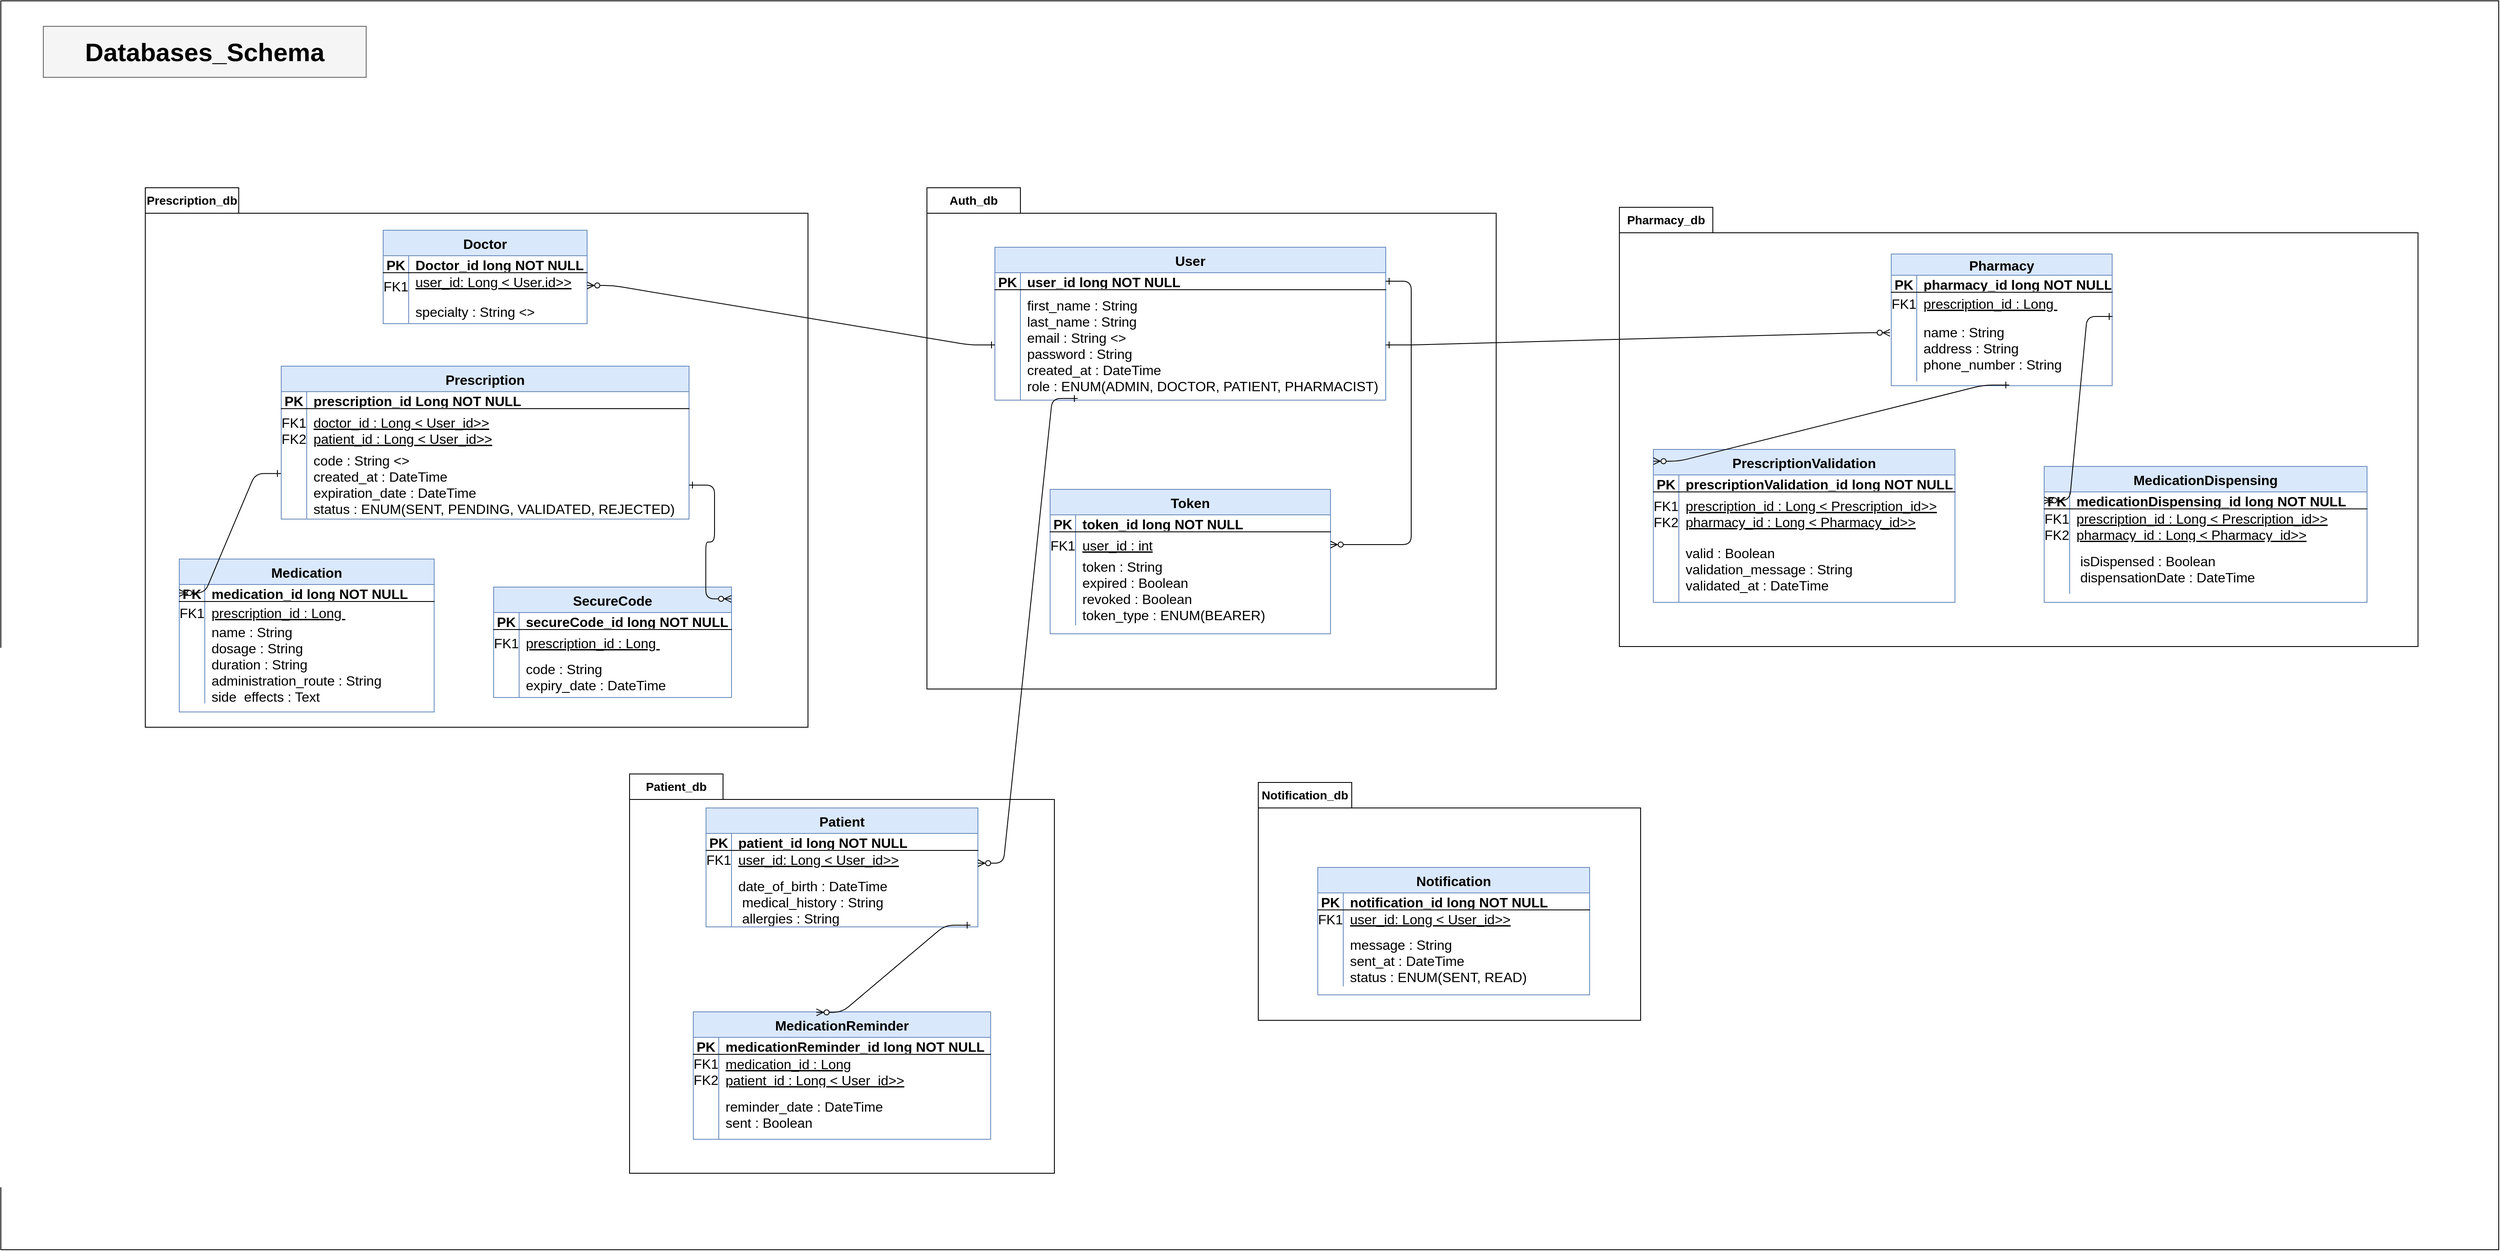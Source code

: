 <mxfile version="26.1.0">
  <diagram id="R2lEEEUBdFMjLlhIrx00" name="Page-1">
    <mxGraphModel dx="3470" dy="3428" grid="1" gridSize="10" guides="1" tooltips="1" connect="1" arrows="1" fold="1" page="1" pageScale="1" pageWidth="850" pageHeight="1100" math="0" shadow="0" extFonts="Permanent Marker^https://fonts.googleapis.com/css?family=Permanent+Marker">
      <root>
        <mxCell id="0" />
        <mxCell id="1" parent="0" />
        <mxCell id="GJG5uDYhKZacEUopZmgJ-157" value="" style="rounded=0;whiteSpace=wrap;html=1;" vertex="1" parent="1">
          <mxGeometry x="-250" y="-1160" width="2940" height="1470" as="geometry" />
        </mxCell>
        <mxCell id="GJG5uDYhKZacEUopZmgJ-106" value="" style="rounded=0;whiteSpace=wrap;html=1;fillColor=#f5f5f5;strokeColor=#666666;fontColor=#333333;movable=1;resizable=1;rotatable=1;deletable=1;editable=1;locked=0;connectable=1;" vertex="1" parent="1">
          <mxGeometry x="-200" y="-1130" width="380" height="60" as="geometry" />
        </mxCell>
        <mxCell id="GJG5uDYhKZacEUopZmgJ-107" value="&lt;font style=&quot;font-size: 30px;&quot;&gt;Databases_Schema&lt;/font&gt;" style="text;html=1;align=center;verticalAlign=middle;whiteSpace=wrap;rounded=0;movable=1;resizable=1;rotatable=1;deletable=1;editable=1;locked=0;connectable=1;fontStyle=1" vertex="1" parent="1">
          <mxGeometry x="-40" y="-1115" width="60" height="30" as="geometry" />
        </mxCell>
        <mxCell id="GJG5uDYhKZacEUopZmgJ-111" value="&lt;font style=&quot;font-size: 14px;&quot;&gt;Pharmacy_db&lt;/font&gt;" style="shape=folder;fontStyle=1;tabWidth=110;tabHeight=30;tabPosition=left;html=1;boundedLbl=1;labelInHeader=1;container=1;collapsible=0;recursiveResize=0;whiteSpace=wrap;" vertex="1" parent="1">
          <mxGeometry x="1655" y="-917" width="940" height="517" as="geometry" />
        </mxCell>
        <mxCell id="GJG5uDYhKZacEUopZmgJ-42" value="Pharmacy" style="shape=table;startSize=25;container=1;collapsible=1;childLayout=tableLayout;fixedRows=1;rowLines=0;fontStyle=1;align=center;resizeLast=1;fillColor=#dae8fc;strokeColor=#6c8ebf;fontSize=16;" vertex="1" parent="GJG5uDYhKZacEUopZmgJ-111">
          <mxGeometry x="320" y="55" width="260" height="155" as="geometry" />
        </mxCell>
        <mxCell id="GJG5uDYhKZacEUopZmgJ-43" value="" style="shape=partialRectangle;collapsible=0;dropTarget=0;pointerEvents=0;fillColor=none;points=[[0,0.5],[1,0.5]];portConstraint=eastwest;top=0;left=0;right=0;bottom=1;fontSize=16;" vertex="1" parent="GJG5uDYhKZacEUopZmgJ-42">
          <mxGeometry y="25" width="260" height="20" as="geometry" />
        </mxCell>
        <mxCell id="GJG5uDYhKZacEUopZmgJ-44" value="PK" style="shape=partialRectangle;overflow=hidden;connectable=0;fillColor=none;top=0;left=0;bottom=0;right=0;fontStyle=1;fontSize=16;" vertex="1" parent="GJG5uDYhKZacEUopZmgJ-43">
          <mxGeometry width="30" height="20" as="geometry">
            <mxRectangle width="30" height="20" as="alternateBounds" />
          </mxGeometry>
        </mxCell>
        <mxCell id="GJG5uDYhKZacEUopZmgJ-45" value="pharmacy_id long NOT NULL " style="shape=partialRectangle;overflow=hidden;connectable=0;fillColor=none;top=0;left=0;bottom=0;right=0;align=left;spacingLeft=6;fontStyle=1;fontSize=16;" vertex="1" parent="GJG5uDYhKZacEUopZmgJ-43">
          <mxGeometry x="30" width="230" height="20" as="geometry">
            <mxRectangle width="230" height="20" as="alternateBounds" />
          </mxGeometry>
        </mxCell>
        <mxCell id="GJG5uDYhKZacEUopZmgJ-46" value="" style="shape=partialRectangle;collapsible=0;dropTarget=0;pointerEvents=0;fillColor=none;points=[[0,0.5],[1,0.5]];portConstraint=eastwest;top=0;left=0;right=0;bottom=0;fontSize=16;" vertex="1" parent="GJG5uDYhKZacEUopZmgJ-42">
          <mxGeometry y="45" width="260" height="25" as="geometry" />
        </mxCell>
        <mxCell id="GJG5uDYhKZacEUopZmgJ-47" value="FK1" style="shape=partialRectangle;overflow=hidden;connectable=0;fillColor=none;top=0;left=0;bottom=0;right=0;fontSize=16;" vertex="1" parent="GJG5uDYhKZacEUopZmgJ-46">
          <mxGeometry width="30" height="25" as="geometry">
            <mxRectangle width="30" height="25" as="alternateBounds" />
          </mxGeometry>
        </mxCell>
        <mxCell id="GJG5uDYhKZacEUopZmgJ-48" value="prescription_id : Long " style="shape=partialRectangle;overflow=hidden;connectable=0;fillColor=none;top=0;left=0;bottom=0;right=0;align=left;spacingLeft=6;fontStyle=4;fontSize=16;" vertex="1" parent="GJG5uDYhKZacEUopZmgJ-46">
          <mxGeometry x="30" width="230" height="25" as="geometry">
            <mxRectangle width="230" height="25" as="alternateBounds" />
          </mxGeometry>
        </mxCell>
        <mxCell id="GJG5uDYhKZacEUopZmgJ-49" value="" style="shape=partialRectangle;collapsible=0;dropTarget=0;pointerEvents=0;fillColor=none;points=[[0,0.5],[1,0.5]];portConstraint=eastwest;top=0;left=0;right=0;bottom=0;fontSize=16;" vertex="1" parent="GJG5uDYhKZacEUopZmgJ-42">
          <mxGeometry y="70" width="260" height="80" as="geometry" />
        </mxCell>
        <mxCell id="GJG5uDYhKZacEUopZmgJ-50" value="" style="shape=partialRectangle;overflow=hidden;connectable=0;fillColor=none;top=0;left=0;bottom=0;right=0;fontSize=16;" vertex="1" parent="GJG5uDYhKZacEUopZmgJ-49">
          <mxGeometry width="30" height="80" as="geometry">
            <mxRectangle width="30" height="80" as="alternateBounds" />
          </mxGeometry>
        </mxCell>
        <mxCell id="GJG5uDYhKZacEUopZmgJ-51" value="name : String&#xa;address : String&#xa;phone_number : String" style="shape=partialRectangle;overflow=hidden;connectable=0;fillColor=none;top=0;left=0;bottom=0;right=0;align=left;spacingLeft=6;fontSize=16;" vertex="1" parent="GJG5uDYhKZacEUopZmgJ-49">
          <mxGeometry x="30" width="230" height="80" as="geometry">
            <mxRectangle width="230" height="80" as="alternateBounds" />
          </mxGeometry>
        </mxCell>
        <mxCell id="GJG5uDYhKZacEUopZmgJ-63" value="MedicationDispensing" style="shape=table;startSize=30;container=1;collapsible=1;childLayout=tableLayout;fixedRows=1;rowLines=0;fontStyle=1;align=center;resizeLast=1;fillColor=#dae8fc;strokeColor=#6c8ebf;fontSize=16;" vertex="1" parent="GJG5uDYhKZacEUopZmgJ-111">
          <mxGeometry x="500" y="305" width="380" height="160" as="geometry" />
        </mxCell>
        <mxCell id="GJG5uDYhKZacEUopZmgJ-64" value="" style="shape=partialRectangle;collapsible=0;dropTarget=0;pointerEvents=0;fillColor=none;points=[[0,0.5],[1,0.5]];portConstraint=eastwest;top=0;left=0;right=0;bottom=1;fontSize=16;" vertex="1" parent="GJG5uDYhKZacEUopZmgJ-63">
          <mxGeometry y="30" width="380" height="20" as="geometry" />
        </mxCell>
        <mxCell id="GJG5uDYhKZacEUopZmgJ-65" value="PK" style="shape=partialRectangle;overflow=hidden;connectable=0;fillColor=none;top=0;left=0;bottom=0;right=0;fontStyle=1;fontSize=16;" vertex="1" parent="GJG5uDYhKZacEUopZmgJ-64">
          <mxGeometry width="30" height="20" as="geometry">
            <mxRectangle width="30" height="20" as="alternateBounds" />
          </mxGeometry>
        </mxCell>
        <mxCell id="GJG5uDYhKZacEUopZmgJ-66" value="medicationDispensing_id long NOT NULL " style="shape=partialRectangle;overflow=hidden;connectable=0;fillColor=none;top=0;left=0;bottom=0;right=0;align=left;spacingLeft=6;fontStyle=1;fontSize=16;" vertex="1" parent="GJG5uDYhKZacEUopZmgJ-64">
          <mxGeometry x="30" width="350" height="20" as="geometry">
            <mxRectangle width="350" height="20" as="alternateBounds" />
          </mxGeometry>
        </mxCell>
        <mxCell id="GJG5uDYhKZacEUopZmgJ-67" value="" style="shape=partialRectangle;collapsible=0;dropTarget=0;pointerEvents=0;fillColor=none;points=[[0,0.5],[1,0.5]];portConstraint=eastwest;top=0;left=0;right=0;bottom=0;fontSize=16;" vertex="1" parent="GJG5uDYhKZacEUopZmgJ-63">
          <mxGeometry y="50" width="380" height="40" as="geometry" />
        </mxCell>
        <mxCell id="GJG5uDYhKZacEUopZmgJ-68" value="FK1&#xa;FK2" style="shape=partialRectangle;overflow=hidden;connectable=0;fillColor=none;top=0;left=0;bottom=0;right=0;fontSize=16;" vertex="1" parent="GJG5uDYhKZacEUopZmgJ-67">
          <mxGeometry width="30" height="40" as="geometry">
            <mxRectangle width="30" height="40" as="alternateBounds" />
          </mxGeometry>
        </mxCell>
        <mxCell id="GJG5uDYhKZacEUopZmgJ-69" value="prescription_id : Long &lt; Prescription_id&gt;&gt;&#xa;pharmacy_id : Long &lt; Pharmacy_id&gt;&gt;" style="shape=partialRectangle;overflow=hidden;connectable=0;fillColor=none;top=0;left=0;bottom=0;right=0;align=left;spacingLeft=6;fontStyle=4;fontSize=16;" vertex="1" parent="GJG5uDYhKZacEUopZmgJ-67">
          <mxGeometry x="30" width="350" height="40" as="geometry">
            <mxRectangle width="350" height="40" as="alternateBounds" />
          </mxGeometry>
        </mxCell>
        <mxCell id="GJG5uDYhKZacEUopZmgJ-70" value="" style="shape=partialRectangle;collapsible=0;dropTarget=0;pointerEvents=0;fillColor=none;points=[[0,0.5],[1,0.5]];portConstraint=eastwest;top=0;left=0;right=0;bottom=0;fontSize=16;" vertex="1" parent="GJG5uDYhKZacEUopZmgJ-63">
          <mxGeometry y="90" width="380" height="60" as="geometry" />
        </mxCell>
        <mxCell id="GJG5uDYhKZacEUopZmgJ-71" value="" style="shape=partialRectangle;overflow=hidden;connectable=0;fillColor=none;top=0;left=0;bottom=0;right=0;fontSize=16;" vertex="1" parent="GJG5uDYhKZacEUopZmgJ-70">
          <mxGeometry width="30" height="60" as="geometry">
            <mxRectangle width="30" height="60" as="alternateBounds" />
          </mxGeometry>
        </mxCell>
        <mxCell id="GJG5uDYhKZacEUopZmgJ-72" value=" isDispensed : Boolean &#xa; dispensationDate : DateTime" style="shape=partialRectangle;overflow=hidden;connectable=0;fillColor=none;top=0;left=0;bottom=0;right=0;align=left;spacingLeft=6;fontSize=16;" vertex="1" parent="GJG5uDYhKZacEUopZmgJ-70">
          <mxGeometry x="30" width="350" height="60" as="geometry">
            <mxRectangle width="350" height="60" as="alternateBounds" />
          </mxGeometry>
        </mxCell>
        <mxCell id="GJG5uDYhKZacEUopZmgJ-98" value="" style="edgeStyle=entityRelationEdgeStyle;endArrow=ERzeroToMany;startArrow=ERone;endFill=1;startFill=0;exitX=1.002;exitY=0.044;exitDx=0;exitDy=0;exitPerimeter=0;entryX=0;entryY=0.25;entryDx=0;entryDy=0;fontSize=16;" edge="1" parent="GJG5uDYhKZacEUopZmgJ-111" source="GJG5uDYhKZacEUopZmgJ-49" target="GJG5uDYhKZacEUopZmgJ-63">
          <mxGeometry width="100" height="100" relative="1" as="geometry">
            <mxPoint x="-89" y="931" as="sourcePoint" />
            <mxPoint x="-49" y="1145" as="targetPoint" />
          </mxGeometry>
        </mxCell>
        <mxCell id="GJG5uDYhKZacEUopZmgJ-52" value="PrescriptionValidation" style="shape=table;startSize=30;container=1;collapsible=1;childLayout=tableLayout;fixedRows=1;rowLines=0;fontStyle=1;align=center;resizeLast=1;fillColor=#dae8fc;strokeColor=#6c8ebf;fontSize=16;" vertex="1" parent="GJG5uDYhKZacEUopZmgJ-111">
          <mxGeometry x="40" y="285" width="355" height="180" as="geometry" />
        </mxCell>
        <mxCell id="GJG5uDYhKZacEUopZmgJ-53" value="" style="shape=partialRectangle;collapsible=0;dropTarget=0;pointerEvents=0;fillColor=none;points=[[0,0.5],[1,0.5]];portConstraint=eastwest;top=0;left=0;right=0;bottom=1;fontSize=16;" vertex="1" parent="GJG5uDYhKZacEUopZmgJ-52">
          <mxGeometry y="30" width="355" height="20" as="geometry" />
        </mxCell>
        <mxCell id="GJG5uDYhKZacEUopZmgJ-54" value="PK" style="shape=partialRectangle;overflow=hidden;connectable=0;fillColor=none;top=0;left=0;bottom=0;right=0;fontStyle=1;fontSize=16;" vertex="1" parent="GJG5uDYhKZacEUopZmgJ-53">
          <mxGeometry width="30" height="20" as="geometry">
            <mxRectangle width="30" height="20" as="alternateBounds" />
          </mxGeometry>
        </mxCell>
        <mxCell id="GJG5uDYhKZacEUopZmgJ-55" value="prescriptionValidation_id long NOT NULL " style="shape=partialRectangle;overflow=hidden;connectable=0;fillColor=none;top=0;left=0;bottom=0;right=0;align=left;spacingLeft=6;fontStyle=1;fontSize=16;" vertex="1" parent="GJG5uDYhKZacEUopZmgJ-53">
          <mxGeometry x="30" width="325" height="20" as="geometry">
            <mxRectangle width="325" height="20" as="alternateBounds" />
          </mxGeometry>
        </mxCell>
        <mxCell id="GJG5uDYhKZacEUopZmgJ-56" value="" style="shape=partialRectangle;collapsible=0;dropTarget=0;pointerEvents=0;fillColor=none;points=[[0,0.5],[1,0.5]];portConstraint=eastwest;top=0;left=0;right=0;bottom=0;fontSize=16;" vertex="1" parent="GJG5uDYhKZacEUopZmgJ-52">
          <mxGeometry y="50" width="355" height="50" as="geometry" />
        </mxCell>
        <mxCell id="GJG5uDYhKZacEUopZmgJ-57" value="FK1&#xa;FK2" style="shape=partialRectangle;overflow=hidden;connectable=0;fillColor=none;top=0;left=0;bottom=0;right=0;fontSize=16;" vertex="1" parent="GJG5uDYhKZacEUopZmgJ-56">
          <mxGeometry width="30" height="50" as="geometry">
            <mxRectangle width="30" height="50" as="alternateBounds" />
          </mxGeometry>
        </mxCell>
        <mxCell id="GJG5uDYhKZacEUopZmgJ-58" value="prescription_id : Long &lt; Prescription_id&gt;&gt;&#xa;pharmacy_id : Long &lt; Pharmacy_id&gt;&gt;" style="shape=partialRectangle;overflow=hidden;connectable=0;fillColor=none;top=0;left=0;bottom=0;right=0;align=left;spacingLeft=6;fontStyle=4;fontSize=16;" vertex="1" parent="GJG5uDYhKZacEUopZmgJ-56">
          <mxGeometry x="30" width="325" height="50" as="geometry">
            <mxRectangle width="325" height="50" as="alternateBounds" />
          </mxGeometry>
        </mxCell>
        <mxCell id="GJG5uDYhKZacEUopZmgJ-59" value="" style="shape=partialRectangle;collapsible=0;dropTarget=0;pointerEvents=0;fillColor=none;points=[[0,0.5],[1,0.5]];portConstraint=eastwest;top=0;left=0;right=0;bottom=0;fontSize=16;" vertex="1" parent="GJG5uDYhKZacEUopZmgJ-52">
          <mxGeometry y="100" width="355" height="80" as="geometry" />
        </mxCell>
        <mxCell id="GJG5uDYhKZacEUopZmgJ-60" value="" style="shape=partialRectangle;overflow=hidden;connectable=0;fillColor=none;top=0;left=0;bottom=0;right=0;fontSize=16;" vertex="1" parent="GJG5uDYhKZacEUopZmgJ-59">
          <mxGeometry width="30" height="80" as="geometry">
            <mxRectangle width="30" height="80" as="alternateBounds" />
          </mxGeometry>
        </mxCell>
        <mxCell id="GJG5uDYhKZacEUopZmgJ-61" value="valid : Boolean&#xa;validation_message : String&#xa;validated_at : DateTime" style="shape=partialRectangle;overflow=hidden;connectable=0;fillColor=none;top=0;left=0;bottom=0;right=0;align=left;spacingLeft=6;fontSize=16;" vertex="1" parent="GJG5uDYhKZacEUopZmgJ-59">
          <mxGeometry x="30" width="325" height="80" as="geometry">
            <mxRectangle width="325" height="80" as="alternateBounds" />
          </mxGeometry>
        </mxCell>
        <mxCell id="GJG5uDYhKZacEUopZmgJ-97" value="" style="edgeStyle=entityRelationEdgeStyle;endArrow=ERzeroToMany;startArrow=ERone;endFill=1;startFill=0;exitX=0.534;exitY=1.053;exitDx=0;exitDy=0;entryX=0;entryY=0.077;entryDx=0;entryDy=0;entryPerimeter=0;exitPerimeter=0;fontSize=16;" edge="1" parent="GJG5uDYhKZacEUopZmgJ-111" source="GJG5uDYhKZacEUopZmgJ-49" target="GJG5uDYhKZacEUopZmgJ-52">
          <mxGeometry width="100" height="100" relative="1" as="geometry">
            <mxPoint x="251.0" y="1110" as="sourcePoint" />
            <mxPoint x="-39" y="1250" as="targetPoint" />
            <Array as="points">
              <mxPoint x="336.97" y="1168.75" />
              <mxPoint x="331" y="1220" />
            </Array>
          </mxGeometry>
        </mxCell>
        <mxCell id="GJG5uDYhKZacEUopZmgJ-114" value="&lt;font style=&quot;font-size: 14px;&quot;&gt;Prescription_db&lt;/font&gt;" style="shape=folder;fontStyle=1;tabWidth=110;tabHeight=30;tabPosition=left;html=1;boundedLbl=1;labelInHeader=1;container=1;collapsible=0;recursiveResize=0;whiteSpace=wrap;" vertex="1" parent="1">
          <mxGeometry x="-80" y="-940" width="780" height="635" as="geometry" />
        </mxCell>
        <mxCell id="GJG5uDYhKZacEUopZmgJ-11" value="Prescription" style="shape=table;startSize=30;container=1;collapsible=1;childLayout=tableLayout;fixedRows=1;rowLines=0;fontStyle=1;align=center;resizeLast=1;fillColor=#dae8fc;strokeColor=#6c8ebf;fontSize=16;" vertex="1" parent="GJG5uDYhKZacEUopZmgJ-114">
          <mxGeometry x="160" y="210" width="480" height="180" as="geometry" />
        </mxCell>
        <mxCell id="GJG5uDYhKZacEUopZmgJ-12" value="" style="shape=partialRectangle;collapsible=0;dropTarget=0;pointerEvents=0;fillColor=none;points=[[0,0.5],[1,0.5]];portConstraint=eastwest;top=0;left=0;right=0;bottom=1;fontSize=16;" vertex="1" parent="GJG5uDYhKZacEUopZmgJ-11">
          <mxGeometry y="30" width="480" height="20" as="geometry" />
        </mxCell>
        <mxCell id="GJG5uDYhKZacEUopZmgJ-13" value="PK" style="shape=partialRectangle;overflow=hidden;connectable=0;fillColor=none;top=0;left=0;bottom=0;right=0;fontStyle=1;fontSize=16;" vertex="1" parent="GJG5uDYhKZacEUopZmgJ-12">
          <mxGeometry width="30" height="20" as="geometry">
            <mxRectangle width="30" height="20" as="alternateBounds" />
          </mxGeometry>
        </mxCell>
        <mxCell id="GJG5uDYhKZacEUopZmgJ-14" value="prescription_id Long NOT NULL&#xa;" style="shape=partialRectangle;overflow=hidden;connectable=0;fillColor=none;top=0;left=0;bottom=0;right=0;align=left;spacingLeft=6;fontStyle=1;fontSize=16;" vertex="1" parent="GJG5uDYhKZacEUopZmgJ-12">
          <mxGeometry x="30" width="450" height="20" as="geometry">
            <mxRectangle width="450" height="20" as="alternateBounds" />
          </mxGeometry>
        </mxCell>
        <mxCell id="GJG5uDYhKZacEUopZmgJ-15" value="" style="shape=partialRectangle;collapsible=0;dropTarget=0;pointerEvents=0;fillColor=none;points=[[0,0.5],[1,0.5]];portConstraint=eastwest;top=0;left=0;right=0;bottom=0;fontSize=16;" vertex="1" parent="GJG5uDYhKZacEUopZmgJ-11">
          <mxGeometry y="50" width="480" height="50" as="geometry" />
        </mxCell>
        <mxCell id="GJG5uDYhKZacEUopZmgJ-16" value="FK1&#xa;FK2" style="shape=partialRectangle;overflow=hidden;connectable=0;fillColor=none;top=0;left=0;bottom=0;right=0;fontSize=16;" vertex="1" parent="GJG5uDYhKZacEUopZmgJ-15">
          <mxGeometry width="30" height="50" as="geometry">
            <mxRectangle width="30" height="50" as="alternateBounds" />
          </mxGeometry>
        </mxCell>
        <mxCell id="GJG5uDYhKZacEUopZmgJ-17" value="doctor_id : Long &lt; User_id&gt;&gt;&#xa;patient_id : Long &lt; User_id&gt;&gt;" style="shape=partialRectangle;overflow=hidden;connectable=0;fillColor=none;top=0;left=0;bottom=0;right=0;align=left;spacingLeft=6;fontStyle=4;fontSize=16;" vertex="1" parent="GJG5uDYhKZacEUopZmgJ-15">
          <mxGeometry x="30" width="450" height="50" as="geometry">
            <mxRectangle width="450" height="50" as="alternateBounds" />
          </mxGeometry>
        </mxCell>
        <mxCell id="GJG5uDYhKZacEUopZmgJ-18" value="" style="shape=partialRectangle;collapsible=0;dropTarget=0;pointerEvents=0;fillColor=none;points=[[0,0.5],[1,0.5]];portConstraint=eastwest;top=0;left=0;right=0;bottom=0;fontSize=16;" vertex="1" parent="GJG5uDYhKZacEUopZmgJ-11">
          <mxGeometry y="100" width="480" height="80" as="geometry" />
        </mxCell>
        <mxCell id="GJG5uDYhKZacEUopZmgJ-19" value="" style="shape=partialRectangle;overflow=hidden;connectable=0;fillColor=none;top=0;left=0;bottom=0;right=0;fontSize=16;" vertex="1" parent="GJG5uDYhKZacEUopZmgJ-18">
          <mxGeometry width="30" height="80" as="geometry">
            <mxRectangle width="30" height="80" as="alternateBounds" />
          </mxGeometry>
        </mxCell>
        <mxCell id="GJG5uDYhKZacEUopZmgJ-20" value="code : String &lt;&gt;&#xa;created_at : DateTime&#xa;expiration_date : DateTime&#xa;status : ENUM(SENT, PENDING, VALIDATED, REJECTED)&#xa;" style="shape=partialRectangle;overflow=hidden;connectable=0;fillColor=none;top=0;left=0;bottom=0;right=0;align=left;spacingLeft=6;fontSize=16;" vertex="1" parent="GJG5uDYhKZacEUopZmgJ-18">
          <mxGeometry x="30" width="450" height="80" as="geometry">
            <mxRectangle width="450" height="80" as="alternateBounds" />
          </mxGeometry>
        </mxCell>
        <mxCell id="GJG5uDYhKZacEUopZmgJ-32" value="SecureCode" style="shape=table;startSize=30;container=1;collapsible=1;childLayout=tableLayout;fixedRows=1;rowLines=0;fontStyle=1;align=center;resizeLast=1;fillColor=#dae8fc;strokeColor=#6c8ebf;fontSize=16;" vertex="1" parent="GJG5uDYhKZacEUopZmgJ-114">
          <mxGeometry x="410" y="470" width="280" height="130" as="geometry" />
        </mxCell>
        <mxCell id="GJG5uDYhKZacEUopZmgJ-33" value="" style="shape=partialRectangle;collapsible=0;dropTarget=0;pointerEvents=0;fillColor=none;points=[[0,0.5],[1,0.5]];portConstraint=eastwest;top=0;left=0;right=0;bottom=1;fontSize=16;" vertex="1" parent="GJG5uDYhKZacEUopZmgJ-32">
          <mxGeometry y="30" width="280" height="20" as="geometry" />
        </mxCell>
        <mxCell id="GJG5uDYhKZacEUopZmgJ-34" value="PK" style="shape=partialRectangle;overflow=hidden;connectable=0;fillColor=none;top=0;left=0;bottom=0;right=0;fontStyle=1;fontSize=16;" vertex="1" parent="GJG5uDYhKZacEUopZmgJ-33">
          <mxGeometry width="30" height="20" as="geometry">
            <mxRectangle width="30" height="20" as="alternateBounds" />
          </mxGeometry>
        </mxCell>
        <mxCell id="GJG5uDYhKZacEUopZmgJ-35" value="secureCode_id long NOT NULL " style="shape=partialRectangle;overflow=hidden;connectable=0;fillColor=none;top=0;left=0;bottom=0;right=0;align=left;spacingLeft=6;fontStyle=1;fontSize=16;" vertex="1" parent="GJG5uDYhKZacEUopZmgJ-33">
          <mxGeometry x="30" width="250" height="20" as="geometry">
            <mxRectangle width="250" height="20" as="alternateBounds" />
          </mxGeometry>
        </mxCell>
        <mxCell id="GJG5uDYhKZacEUopZmgJ-36" value="" style="shape=partialRectangle;collapsible=0;dropTarget=0;pointerEvents=0;fillColor=none;points=[[0,0.5],[1,0.5]];portConstraint=eastwest;top=0;left=0;right=0;bottom=0;fontSize=16;" vertex="1" parent="GJG5uDYhKZacEUopZmgJ-32">
          <mxGeometry y="50" width="280" height="30" as="geometry" />
        </mxCell>
        <mxCell id="GJG5uDYhKZacEUopZmgJ-37" value="FK1" style="shape=partialRectangle;overflow=hidden;connectable=0;fillColor=none;top=0;left=0;bottom=0;right=0;fontSize=16;" vertex="1" parent="GJG5uDYhKZacEUopZmgJ-36">
          <mxGeometry width="30" height="30" as="geometry">
            <mxRectangle width="30" height="30" as="alternateBounds" />
          </mxGeometry>
        </mxCell>
        <mxCell id="GJG5uDYhKZacEUopZmgJ-38" value="prescription_id : Long " style="shape=partialRectangle;overflow=hidden;connectable=0;fillColor=none;top=0;left=0;bottom=0;right=0;align=left;spacingLeft=6;fontStyle=4;fontSize=16;" vertex="1" parent="GJG5uDYhKZacEUopZmgJ-36">
          <mxGeometry x="30" width="250" height="30" as="geometry">
            <mxRectangle width="250" height="30" as="alternateBounds" />
          </mxGeometry>
        </mxCell>
        <mxCell id="GJG5uDYhKZacEUopZmgJ-39" value="" style="shape=partialRectangle;collapsible=0;dropTarget=0;pointerEvents=0;fillColor=none;points=[[0,0.5],[1,0.5]];portConstraint=eastwest;top=0;left=0;right=0;bottom=0;fontSize=16;" vertex="1" parent="GJG5uDYhKZacEUopZmgJ-32">
          <mxGeometry y="80" width="280" height="50" as="geometry" />
        </mxCell>
        <mxCell id="GJG5uDYhKZacEUopZmgJ-40" value="" style="shape=partialRectangle;overflow=hidden;connectable=0;fillColor=none;top=0;left=0;bottom=0;right=0;fontSize=16;" vertex="1" parent="GJG5uDYhKZacEUopZmgJ-39">
          <mxGeometry width="30" height="50" as="geometry">
            <mxRectangle width="30" height="50" as="alternateBounds" />
          </mxGeometry>
        </mxCell>
        <mxCell id="GJG5uDYhKZacEUopZmgJ-41" value="code : String &#xa;expiry_date : DateTime" style="shape=partialRectangle;overflow=hidden;connectable=0;fillColor=none;top=0;left=0;bottom=0;right=0;align=left;spacingLeft=6;fontSize=16;" vertex="1" parent="GJG5uDYhKZacEUopZmgJ-39">
          <mxGeometry x="30" width="250" height="50" as="geometry">
            <mxRectangle width="250" height="50" as="alternateBounds" />
          </mxGeometry>
        </mxCell>
        <mxCell id="GJG5uDYhKZacEUopZmgJ-102" value="" style="edgeStyle=entityRelationEdgeStyle;endArrow=ERzeroToMany;startArrow=ERone;endFill=1;startFill=0;exitX=1;exitY=0.5;exitDx=0;exitDy=0;fontSize=16;entryX=0.999;entryY=0.107;entryDx=0;entryDy=0;entryPerimeter=0;" edge="1" parent="GJG5uDYhKZacEUopZmgJ-114" source="GJG5uDYhKZacEUopZmgJ-18" target="GJG5uDYhKZacEUopZmgJ-32">
          <mxGeometry width="100" height="100" relative="1" as="geometry">
            <mxPoint x="581.11" y="1125.0" as="sourcePoint" />
            <mxPoint x="300" y="1295" as="targetPoint" />
            <Array as="points">
              <mxPoint x="1005.97" y="1215.55" />
              <mxPoint x="1000" y="1266.8" />
            </Array>
          </mxGeometry>
        </mxCell>
        <mxCell id="GJG5uDYhKZacEUopZmgJ-117" value="Doctor" style="shape=table;startSize=30;container=1;collapsible=1;childLayout=tableLayout;fixedRows=1;rowLines=0;fontStyle=1;align=center;resizeLast=1;fillColor=#dae8fc;strokeColor=#6c8ebf;fontSize=16;" vertex="1" parent="GJG5uDYhKZacEUopZmgJ-114">
          <mxGeometry x="280" y="50" width="240" height="110" as="geometry" />
        </mxCell>
        <mxCell id="GJG5uDYhKZacEUopZmgJ-118" value="" style="shape=partialRectangle;collapsible=0;dropTarget=0;pointerEvents=0;fillColor=none;points=[[0,0.5],[1,0.5]];portConstraint=eastwest;top=0;left=0;right=0;bottom=1;fontSize=16;" vertex="1" parent="GJG5uDYhKZacEUopZmgJ-117">
          <mxGeometry y="30" width="240" height="20" as="geometry" />
        </mxCell>
        <mxCell id="GJG5uDYhKZacEUopZmgJ-119" value="PK" style="shape=partialRectangle;overflow=hidden;connectable=0;fillColor=none;top=0;left=0;bottom=0;right=0;fontStyle=1;fontSize=16;" vertex="1" parent="GJG5uDYhKZacEUopZmgJ-118">
          <mxGeometry width="30" height="20" as="geometry">
            <mxRectangle width="30" height="20" as="alternateBounds" />
          </mxGeometry>
        </mxCell>
        <mxCell id="GJG5uDYhKZacEUopZmgJ-120" value="Doctor_id long NOT NULL " style="shape=partialRectangle;overflow=hidden;connectable=0;fillColor=none;top=0;left=0;bottom=0;right=0;align=left;spacingLeft=6;fontStyle=1;fontSize=16;" vertex="1" parent="GJG5uDYhKZacEUopZmgJ-118">
          <mxGeometry x="30" width="210" height="20" as="geometry">
            <mxRectangle width="210" height="20" as="alternateBounds" />
          </mxGeometry>
        </mxCell>
        <mxCell id="GJG5uDYhKZacEUopZmgJ-121" value="" style="shape=partialRectangle;collapsible=0;dropTarget=0;pointerEvents=0;fillColor=none;points=[[0,0.5],[1,0.5]];portConstraint=eastwest;top=0;left=0;right=0;bottom=0;fontSize=16;" vertex="1" parent="GJG5uDYhKZacEUopZmgJ-117">
          <mxGeometry y="50" width="240" height="30" as="geometry" />
        </mxCell>
        <mxCell id="GJG5uDYhKZacEUopZmgJ-122" value="FK1" style="shape=partialRectangle;overflow=hidden;connectable=0;fillColor=none;top=0;left=0;bottom=0;right=0;fontSize=16;" vertex="1" parent="GJG5uDYhKZacEUopZmgJ-121">
          <mxGeometry width="30" height="30" as="geometry">
            <mxRectangle width="30" height="30" as="alternateBounds" />
          </mxGeometry>
        </mxCell>
        <mxCell id="GJG5uDYhKZacEUopZmgJ-123" value="user_id: Long &lt; User.id&gt;&gt;&#xa;" style="shape=partialRectangle;overflow=hidden;connectable=0;fillColor=none;top=0;left=0;bottom=0;right=0;align=left;spacingLeft=6;fontStyle=4;fontSize=16;" vertex="1" parent="GJG5uDYhKZacEUopZmgJ-121">
          <mxGeometry x="30" width="210" height="30" as="geometry">
            <mxRectangle width="210" height="30" as="alternateBounds" />
          </mxGeometry>
        </mxCell>
        <mxCell id="GJG5uDYhKZacEUopZmgJ-124" value="" style="shape=partialRectangle;collapsible=0;dropTarget=0;pointerEvents=0;fillColor=none;points=[[0,0.5],[1,0.5]];portConstraint=eastwest;top=0;left=0;right=0;bottom=0;fontSize=16;" vertex="1" parent="GJG5uDYhKZacEUopZmgJ-117">
          <mxGeometry y="80" width="240" height="30" as="geometry" />
        </mxCell>
        <mxCell id="GJG5uDYhKZacEUopZmgJ-125" value="" style="shape=partialRectangle;overflow=hidden;connectable=0;fillColor=none;top=0;left=0;bottom=0;right=0;fontSize=16;" vertex="1" parent="GJG5uDYhKZacEUopZmgJ-124">
          <mxGeometry width="30" height="30" as="geometry">
            <mxRectangle width="30" height="30" as="alternateBounds" />
          </mxGeometry>
        </mxCell>
        <mxCell id="GJG5uDYhKZacEUopZmgJ-126" value="specialty : String &lt;&gt;" style="shape=partialRectangle;overflow=hidden;connectable=0;fillColor=none;top=0;left=0;bottom=0;right=0;align=left;spacingLeft=6;fontSize=16;" vertex="1" parent="GJG5uDYhKZacEUopZmgJ-124">
          <mxGeometry x="30" width="210" height="30" as="geometry">
            <mxRectangle width="210" height="30" as="alternateBounds" />
          </mxGeometry>
        </mxCell>
        <mxCell id="GJG5uDYhKZacEUopZmgJ-21" value="Medication" style="shape=table;startSize=30;container=1;collapsible=1;childLayout=tableLayout;fixedRows=1;rowLines=0;fontStyle=1;align=center;resizeLast=1;fillColor=#dae8fc;strokeColor=#6c8ebf;fontSize=16;" vertex="1" parent="GJG5uDYhKZacEUopZmgJ-114">
          <mxGeometry x="40" y="437" width="300" height="180" as="geometry" />
        </mxCell>
        <mxCell id="GJG5uDYhKZacEUopZmgJ-22" value="" style="shape=partialRectangle;collapsible=0;dropTarget=0;pointerEvents=0;fillColor=none;points=[[0,0.5],[1,0.5]];portConstraint=eastwest;top=0;left=0;right=0;bottom=1;fontSize=16;" vertex="1" parent="GJG5uDYhKZacEUopZmgJ-21">
          <mxGeometry y="30" width="300" height="20" as="geometry" />
        </mxCell>
        <mxCell id="GJG5uDYhKZacEUopZmgJ-23" value="PK" style="shape=partialRectangle;overflow=hidden;connectable=0;fillColor=none;top=0;left=0;bottom=0;right=0;fontStyle=1;fontSize=16;" vertex="1" parent="GJG5uDYhKZacEUopZmgJ-22">
          <mxGeometry width="30" height="20" as="geometry">
            <mxRectangle width="30" height="20" as="alternateBounds" />
          </mxGeometry>
        </mxCell>
        <mxCell id="GJG5uDYhKZacEUopZmgJ-24" value="medication_id long NOT NULL " style="shape=partialRectangle;overflow=hidden;connectable=0;fillColor=none;top=0;left=0;bottom=0;right=0;align=left;spacingLeft=6;fontStyle=1;fontSize=16;" vertex="1" parent="GJG5uDYhKZacEUopZmgJ-22">
          <mxGeometry x="30" width="270" height="20" as="geometry">
            <mxRectangle width="270" height="20" as="alternateBounds" />
          </mxGeometry>
        </mxCell>
        <mxCell id="GJG5uDYhKZacEUopZmgJ-25" value="" style="shape=partialRectangle;collapsible=0;dropTarget=0;pointerEvents=0;fillColor=none;points=[[0,0.5],[1,0.5]];portConstraint=eastwest;top=0;left=0;right=0;bottom=0;fontSize=16;" vertex="1" parent="GJG5uDYhKZacEUopZmgJ-21">
          <mxGeometry y="50" width="300" height="25" as="geometry" />
        </mxCell>
        <mxCell id="GJG5uDYhKZacEUopZmgJ-26" value="FK1" style="shape=partialRectangle;overflow=hidden;connectable=0;fillColor=none;top=0;left=0;bottom=0;right=0;fontSize=16;" vertex="1" parent="GJG5uDYhKZacEUopZmgJ-25">
          <mxGeometry width="30" height="25" as="geometry">
            <mxRectangle width="30" height="25" as="alternateBounds" />
          </mxGeometry>
        </mxCell>
        <mxCell id="GJG5uDYhKZacEUopZmgJ-27" value="prescription_id : Long " style="shape=partialRectangle;overflow=hidden;connectable=0;fillColor=none;top=0;left=0;bottom=0;right=0;align=left;spacingLeft=6;fontStyle=4;fontSize=16;" vertex="1" parent="GJG5uDYhKZacEUopZmgJ-25">
          <mxGeometry x="30" width="270" height="25" as="geometry">
            <mxRectangle width="270" height="25" as="alternateBounds" />
          </mxGeometry>
        </mxCell>
        <mxCell id="GJG5uDYhKZacEUopZmgJ-28" value="" style="shape=partialRectangle;collapsible=0;dropTarget=0;pointerEvents=0;fillColor=none;points=[[0,0.5],[1,0.5]];portConstraint=eastwest;top=0;left=0;right=0;bottom=0;fontSize=16;" vertex="1" parent="GJG5uDYhKZacEUopZmgJ-21">
          <mxGeometry y="75" width="300" height="95" as="geometry" />
        </mxCell>
        <mxCell id="GJG5uDYhKZacEUopZmgJ-29" value="" style="shape=partialRectangle;overflow=hidden;connectable=0;fillColor=none;top=0;left=0;bottom=0;right=0;fontSize=16;" vertex="1" parent="GJG5uDYhKZacEUopZmgJ-28">
          <mxGeometry width="30" height="95" as="geometry">
            <mxRectangle width="30" height="95" as="alternateBounds" />
          </mxGeometry>
        </mxCell>
        <mxCell id="GJG5uDYhKZacEUopZmgJ-30" value="name : String&#xa;dosage : String&#xa;duration : String&#xa;administration_route : String&#xa;side_effects : Text" style="shape=partialRectangle;overflow=hidden;connectable=0;fillColor=none;top=0;left=0;bottom=0;right=0;align=left;spacingLeft=6;fontSize=16;" vertex="1" parent="GJG5uDYhKZacEUopZmgJ-28">
          <mxGeometry x="30" width="270" height="95" as="geometry">
            <mxRectangle width="270" height="95" as="alternateBounds" />
          </mxGeometry>
        </mxCell>
        <mxCell id="GJG5uDYhKZacEUopZmgJ-104" value="" style="edgeStyle=entityRelationEdgeStyle;endArrow=ERzeroToMany;startArrow=ERone;endFill=1;startFill=0;exitX=-0.001;exitY=0.329;exitDx=0;exitDy=0;entryX=0;entryY=0.5;entryDx=0;entryDy=0;exitPerimeter=0;fontSize=16;" edge="1" parent="GJG5uDYhKZacEUopZmgJ-114" source="GJG5uDYhKZacEUopZmgJ-18" target="GJG5uDYhKZacEUopZmgJ-22">
          <mxGeometry width="100" height="100" relative="1" as="geometry">
            <mxPoint x="873" y="1230" as="sourcePoint" />
            <mxPoint x="740" y="1337" as="targetPoint" />
            <Array as="points">
              <mxPoint x="1035.97" y="1285.75" />
              <mxPoint x="1030" y="1337" />
            </Array>
          </mxGeometry>
        </mxCell>
        <mxCell id="GJG5uDYhKZacEUopZmgJ-127" value="&lt;font style=&quot;font-size: 14px;&quot;&gt;Notification_db&lt;/font&gt;" style="shape=folder;fontStyle=1;tabWidth=110;tabHeight=30;tabPosition=left;html=1;boundedLbl=1;labelInHeader=1;container=1;collapsible=0;recursiveResize=0;whiteSpace=wrap;" vertex="1" parent="1">
          <mxGeometry x="1230" y="-240" width="450" height="280" as="geometry" />
        </mxCell>
        <mxCell id="GJG5uDYhKZacEUopZmgJ-73" value="Notification" style="shape=table;startSize=30;container=1;collapsible=1;childLayout=tableLayout;fixedRows=1;rowLines=0;fontStyle=1;align=center;resizeLast=1;fillColor=#dae8fc;strokeColor=#6c8ebf;fontSize=16;" vertex="1" parent="GJG5uDYhKZacEUopZmgJ-127">
          <mxGeometry x="70" y="100" width="320" height="150" as="geometry" />
        </mxCell>
        <mxCell id="GJG5uDYhKZacEUopZmgJ-74" value="" style="shape=partialRectangle;collapsible=0;dropTarget=0;pointerEvents=0;fillColor=none;points=[[0,0.5],[1,0.5]];portConstraint=eastwest;top=0;left=0;right=0;bottom=1;fontSize=16;" vertex="1" parent="GJG5uDYhKZacEUopZmgJ-73">
          <mxGeometry y="30" width="320" height="20" as="geometry" />
        </mxCell>
        <mxCell id="GJG5uDYhKZacEUopZmgJ-75" value="PK" style="shape=partialRectangle;overflow=hidden;connectable=0;fillColor=none;top=0;left=0;bottom=0;right=0;fontStyle=1;fontSize=16;" vertex="1" parent="GJG5uDYhKZacEUopZmgJ-74">
          <mxGeometry width="30" height="20" as="geometry">
            <mxRectangle width="30" height="20" as="alternateBounds" />
          </mxGeometry>
        </mxCell>
        <mxCell id="GJG5uDYhKZacEUopZmgJ-76" value="notification_id long NOT NULL&#xa;" style="shape=partialRectangle;overflow=hidden;connectable=0;fillColor=none;top=0;left=0;bottom=0;right=0;align=left;spacingLeft=6;fontStyle=1;fontSize=16;" vertex="1" parent="GJG5uDYhKZacEUopZmgJ-74">
          <mxGeometry x="30" width="290" height="20" as="geometry">
            <mxRectangle width="290" height="20" as="alternateBounds" />
          </mxGeometry>
        </mxCell>
        <mxCell id="GJG5uDYhKZacEUopZmgJ-77" value="" style="shape=partialRectangle;collapsible=0;dropTarget=0;pointerEvents=0;fillColor=none;points=[[0,0.5],[1,0.5]];portConstraint=eastwest;top=0;left=0;right=0;bottom=0;fontSize=16;" vertex="1" parent="GJG5uDYhKZacEUopZmgJ-73">
          <mxGeometry y="50" width="320" height="30" as="geometry" />
        </mxCell>
        <mxCell id="GJG5uDYhKZacEUopZmgJ-78" value="FK1&#xa;" style="shape=partialRectangle;overflow=hidden;connectable=0;fillColor=none;top=0;left=0;bottom=0;right=0;fontSize=16;" vertex="1" parent="GJG5uDYhKZacEUopZmgJ-77">
          <mxGeometry width="30" height="30" as="geometry">
            <mxRectangle width="30" height="30" as="alternateBounds" />
          </mxGeometry>
        </mxCell>
        <mxCell id="GJG5uDYhKZacEUopZmgJ-79" value="user_id: Long &lt; User_id&gt;&gt;&#xa;" style="shape=partialRectangle;overflow=hidden;connectable=0;fillColor=none;top=0;left=0;bottom=0;right=0;align=left;spacingLeft=6;fontStyle=4;fontSize=16;" vertex="1" parent="GJG5uDYhKZacEUopZmgJ-77">
          <mxGeometry x="30" width="290" height="30" as="geometry">
            <mxRectangle width="290" height="30" as="alternateBounds" />
          </mxGeometry>
        </mxCell>
        <mxCell id="GJG5uDYhKZacEUopZmgJ-80" value="" style="shape=partialRectangle;collapsible=0;dropTarget=0;pointerEvents=0;fillColor=none;points=[[0,0.5],[1,0.5]];portConstraint=eastwest;top=0;left=0;right=0;bottom=0;fontSize=16;" vertex="1" parent="GJG5uDYhKZacEUopZmgJ-73">
          <mxGeometry y="80" width="320" height="60" as="geometry" />
        </mxCell>
        <mxCell id="GJG5uDYhKZacEUopZmgJ-81" value="" style="shape=partialRectangle;overflow=hidden;connectable=0;fillColor=none;top=0;left=0;bottom=0;right=0;fontSize=16;" vertex="1" parent="GJG5uDYhKZacEUopZmgJ-80">
          <mxGeometry width="30" height="60" as="geometry">
            <mxRectangle width="30" height="60" as="alternateBounds" />
          </mxGeometry>
        </mxCell>
        <mxCell id="GJG5uDYhKZacEUopZmgJ-82" value="message : String&#xa;sent_at : DateTime&#xa;status : ENUM(SENT, READ)&#xa;" style="shape=partialRectangle;overflow=hidden;connectable=0;fillColor=none;top=0;left=0;bottom=0;right=0;align=left;spacingLeft=6;fontSize=16;" vertex="1" parent="GJG5uDYhKZacEUopZmgJ-80">
          <mxGeometry x="30" width="290" height="60" as="geometry">
            <mxRectangle width="290" height="60" as="alternateBounds" />
          </mxGeometry>
        </mxCell>
        <mxCell id="GJG5uDYhKZacEUopZmgJ-150" value="&lt;font style=&quot;font-size: 14px;&quot;&gt;Patient_db&lt;/font&gt;" style="shape=folder;fontStyle=1;tabWidth=110;tabHeight=30;tabPosition=left;html=1;boundedLbl=1;labelInHeader=1;container=1;collapsible=0;recursiveResize=0;whiteSpace=wrap;" vertex="1" parent="1">
          <mxGeometry x="490" y="-250" width="500" height="470" as="geometry" />
        </mxCell>
        <mxCell id="GJG5uDYhKZacEUopZmgJ-130" value="Patient" style="shape=table;startSize=30;container=1;collapsible=1;childLayout=tableLayout;fixedRows=1;rowLines=0;fontStyle=1;align=center;resizeLast=1;fillColor=#dae8fc;strokeColor=#6c8ebf;fontSize=16;" vertex="1" parent="GJG5uDYhKZacEUopZmgJ-150">
          <mxGeometry x="90" y="40" width="320" height="140" as="geometry" />
        </mxCell>
        <mxCell id="GJG5uDYhKZacEUopZmgJ-131" value="" style="shape=partialRectangle;collapsible=0;dropTarget=0;pointerEvents=0;fillColor=none;points=[[0,0.5],[1,0.5]];portConstraint=eastwest;top=0;left=0;right=0;bottom=1;fontSize=16;" vertex="1" parent="GJG5uDYhKZacEUopZmgJ-130">
          <mxGeometry y="30" width="320" height="20" as="geometry" />
        </mxCell>
        <mxCell id="GJG5uDYhKZacEUopZmgJ-132" value="PK" style="shape=partialRectangle;overflow=hidden;connectable=0;fillColor=none;top=0;left=0;bottom=0;right=0;fontStyle=1;fontSize=16;" vertex="1" parent="GJG5uDYhKZacEUopZmgJ-131">
          <mxGeometry width="30" height="20" as="geometry">
            <mxRectangle width="30" height="20" as="alternateBounds" />
          </mxGeometry>
        </mxCell>
        <mxCell id="GJG5uDYhKZacEUopZmgJ-133" value="patient_id long NOT NULL&#xa;" style="shape=partialRectangle;overflow=hidden;connectable=0;fillColor=none;top=0;left=0;bottom=0;right=0;align=left;spacingLeft=6;fontStyle=1;fontSize=16;" vertex="1" parent="GJG5uDYhKZacEUopZmgJ-131">
          <mxGeometry x="30" width="290" height="20" as="geometry">
            <mxRectangle width="290" height="20" as="alternateBounds" />
          </mxGeometry>
        </mxCell>
        <mxCell id="GJG5uDYhKZacEUopZmgJ-134" value="" style="shape=partialRectangle;collapsible=0;dropTarget=0;pointerEvents=0;fillColor=none;points=[[0,0.5],[1,0.5]];portConstraint=eastwest;top=0;left=0;right=0;bottom=0;fontSize=16;" vertex="1" parent="GJG5uDYhKZacEUopZmgJ-130">
          <mxGeometry y="50" width="320" height="30" as="geometry" />
        </mxCell>
        <mxCell id="GJG5uDYhKZacEUopZmgJ-135" value="FK1&#xa;" style="shape=partialRectangle;overflow=hidden;connectable=0;fillColor=none;top=0;left=0;bottom=0;right=0;fontSize=16;" vertex="1" parent="GJG5uDYhKZacEUopZmgJ-134">
          <mxGeometry width="30" height="30" as="geometry">
            <mxRectangle width="30" height="30" as="alternateBounds" />
          </mxGeometry>
        </mxCell>
        <mxCell id="GJG5uDYhKZacEUopZmgJ-136" value="user_id: Long &lt; User_id&gt;&gt;&#xa;" style="shape=partialRectangle;overflow=hidden;connectable=0;fillColor=none;top=0;left=0;bottom=0;right=0;align=left;spacingLeft=6;fontStyle=4;fontSize=16;" vertex="1" parent="GJG5uDYhKZacEUopZmgJ-134">
          <mxGeometry x="30" width="290" height="30" as="geometry">
            <mxRectangle width="290" height="30" as="alternateBounds" />
          </mxGeometry>
        </mxCell>
        <mxCell id="GJG5uDYhKZacEUopZmgJ-137" value="" style="shape=partialRectangle;collapsible=0;dropTarget=0;pointerEvents=0;fillColor=none;points=[[0,0.5],[1,0.5]];portConstraint=eastwest;top=0;left=0;right=0;bottom=0;fontSize=16;" vertex="1" parent="GJG5uDYhKZacEUopZmgJ-130">
          <mxGeometry y="80" width="320" height="60" as="geometry" />
        </mxCell>
        <mxCell id="GJG5uDYhKZacEUopZmgJ-138" value="" style="shape=partialRectangle;overflow=hidden;connectable=0;fillColor=none;top=0;left=0;bottom=0;right=0;fontSize=16;" vertex="1" parent="GJG5uDYhKZacEUopZmgJ-137">
          <mxGeometry width="30" height="60" as="geometry">
            <mxRectangle width="30" height="60" as="alternateBounds" />
          </mxGeometry>
        </mxCell>
        <mxCell id="GJG5uDYhKZacEUopZmgJ-139" value="date_of_birth : DateTime&#xa; medical_history : String&#xa; allergies : String" style="shape=partialRectangle;overflow=hidden;connectable=0;fillColor=none;top=0;left=0;bottom=0;right=0;align=left;spacingLeft=6;fontSize=16;" vertex="1" parent="GJG5uDYhKZacEUopZmgJ-137">
          <mxGeometry x="30" width="290" height="60" as="geometry">
            <mxRectangle width="290" height="60" as="alternateBounds" />
          </mxGeometry>
        </mxCell>
        <mxCell id="GJG5uDYhKZacEUopZmgJ-140" value="MedicationReminder" style="shape=table;startSize=30;container=1;collapsible=1;childLayout=tableLayout;fixedRows=1;rowLines=0;fontStyle=1;align=center;resizeLast=1;fillColor=#dae8fc;strokeColor=#6c8ebf;fontSize=16;" vertex="1" parent="GJG5uDYhKZacEUopZmgJ-150">
          <mxGeometry x="75" y="280" width="350" height="150" as="geometry" />
        </mxCell>
        <mxCell id="GJG5uDYhKZacEUopZmgJ-141" value="" style="shape=partialRectangle;collapsible=0;dropTarget=0;pointerEvents=0;fillColor=none;points=[[0,0.5],[1,0.5]];portConstraint=eastwest;top=0;left=0;right=0;bottom=1;fontSize=16;" vertex="1" parent="GJG5uDYhKZacEUopZmgJ-140">
          <mxGeometry y="30" width="350" height="20" as="geometry" />
        </mxCell>
        <mxCell id="GJG5uDYhKZacEUopZmgJ-142" value="PK" style="shape=partialRectangle;overflow=hidden;connectable=0;fillColor=none;top=0;left=0;bottom=0;right=0;fontStyle=1;fontSize=16;" vertex="1" parent="GJG5uDYhKZacEUopZmgJ-141">
          <mxGeometry width="30" height="20" as="geometry">
            <mxRectangle width="30" height="20" as="alternateBounds" />
          </mxGeometry>
        </mxCell>
        <mxCell id="GJG5uDYhKZacEUopZmgJ-143" value="medicationReminder_id long NOT NULL&#xa;" style="shape=partialRectangle;overflow=hidden;connectable=0;fillColor=none;top=0;left=0;bottom=0;right=0;align=left;spacingLeft=6;fontStyle=1;fontSize=16;" vertex="1" parent="GJG5uDYhKZacEUopZmgJ-141">
          <mxGeometry x="30" width="320" height="20" as="geometry">
            <mxRectangle width="320" height="20" as="alternateBounds" />
          </mxGeometry>
        </mxCell>
        <mxCell id="GJG5uDYhKZacEUopZmgJ-144" value="" style="shape=partialRectangle;collapsible=0;dropTarget=0;pointerEvents=0;fillColor=none;points=[[0,0.5],[1,0.5]];portConstraint=eastwest;top=0;left=0;right=0;bottom=0;fontSize=16;" vertex="1" parent="GJG5uDYhKZacEUopZmgJ-140">
          <mxGeometry y="50" width="350" height="40" as="geometry" />
        </mxCell>
        <mxCell id="GJG5uDYhKZacEUopZmgJ-145" value="FK1&#xa;FK2&#xa;" style="shape=partialRectangle;overflow=hidden;connectable=0;fillColor=none;top=0;left=0;bottom=0;right=0;fontSize=16;" vertex="1" parent="GJG5uDYhKZacEUopZmgJ-144">
          <mxGeometry width="30" height="40" as="geometry">
            <mxRectangle width="30" height="40" as="alternateBounds" />
          </mxGeometry>
        </mxCell>
        <mxCell id="GJG5uDYhKZacEUopZmgJ-146" value="medication_id : Long&#xa;patient_id : Long &lt; User_id&gt;&gt;" style="shape=partialRectangle;overflow=hidden;connectable=0;fillColor=none;top=0;left=0;bottom=0;right=0;align=left;spacingLeft=6;fontStyle=4;fontSize=16;" vertex="1" parent="GJG5uDYhKZacEUopZmgJ-144">
          <mxGeometry x="30" width="320" height="40" as="geometry">
            <mxRectangle width="320" height="40" as="alternateBounds" />
          </mxGeometry>
        </mxCell>
        <mxCell id="GJG5uDYhKZacEUopZmgJ-147" value="" style="shape=partialRectangle;collapsible=0;dropTarget=0;pointerEvents=0;fillColor=none;points=[[0,0.5],[1,0.5]];portConstraint=eastwest;top=0;left=0;right=0;bottom=0;fontSize=16;" vertex="1" parent="GJG5uDYhKZacEUopZmgJ-140">
          <mxGeometry y="90" width="350" height="60" as="geometry" />
        </mxCell>
        <mxCell id="GJG5uDYhKZacEUopZmgJ-148" value="" style="shape=partialRectangle;overflow=hidden;connectable=0;fillColor=none;top=0;left=0;bottom=0;right=0;fontSize=16;" vertex="1" parent="GJG5uDYhKZacEUopZmgJ-147">
          <mxGeometry width="30" height="60" as="geometry">
            <mxRectangle width="30" height="60" as="alternateBounds" />
          </mxGeometry>
        </mxCell>
        <mxCell id="GJG5uDYhKZacEUopZmgJ-149" value="reminder_date : DateTime&#xa;sent : Boolean" style="shape=partialRectangle;overflow=hidden;connectable=0;fillColor=none;top=0;left=0;bottom=0;right=0;align=left;spacingLeft=6;fontSize=16;" vertex="1" parent="GJG5uDYhKZacEUopZmgJ-147">
          <mxGeometry x="30" width="320" height="60" as="geometry">
            <mxRectangle width="320" height="60" as="alternateBounds" />
          </mxGeometry>
        </mxCell>
        <mxCell id="GJG5uDYhKZacEUopZmgJ-154" value="" style="edgeStyle=entityRelationEdgeStyle;endArrow=ERzeroToMany;startArrow=ERone;endFill=1;startFill=0;fontSize=16;exitX=0.973;exitY=0.967;exitDx=0;exitDy=0;entryX=0.414;entryY=0.004;entryDx=0;entryDy=0;entryPerimeter=0;exitPerimeter=0;" edge="1" parent="GJG5uDYhKZacEUopZmgJ-150" source="GJG5uDYhKZacEUopZmgJ-137" target="GJG5uDYhKZacEUopZmgJ-140">
          <mxGeometry width="100" height="100" relative="1" as="geometry">
            <mxPoint x="345" y="-20" as="sourcePoint" />
            <mxPoint x="280" y="290" as="targetPoint" />
          </mxGeometry>
        </mxCell>
        <mxCell id="GJG5uDYhKZacEUopZmgJ-109" value="&lt;font style=&quot;font-size: 14px;&quot;&gt;Auth_db&lt;/font&gt;" style="shape=folder;fontStyle=1;tabWidth=110;tabHeight=30;tabPosition=left;html=1;boundedLbl=1;labelInHeader=1;container=1;collapsible=0;recursiveResize=0;whiteSpace=wrap;" vertex="1" parent="1">
          <mxGeometry x="840" y="-940" width="670" height="590" as="geometry" />
        </mxCell>
        <mxCell id="C-vyLk0tnHw3VtMMgP7b-23" value="User" style="shape=table;startSize=30;container=1;collapsible=1;childLayout=tableLayout;fixedRows=1;rowLines=0;fontStyle=1;align=center;resizeLast=1;fillColor=#dae8fc;strokeColor=#6c8ebf;fontSize=16;" parent="GJG5uDYhKZacEUopZmgJ-109" vertex="1">
          <mxGeometry x="80" y="70" width="460" height="180" as="geometry" />
        </mxCell>
        <mxCell id="C-vyLk0tnHw3VtMMgP7b-24" value="" style="shape=partialRectangle;collapsible=0;dropTarget=0;pointerEvents=0;fillColor=none;points=[[0,0.5],[1,0.5]];portConstraint=eastwest;top=0;left=0;right=0;bottom=1;fontSize=16;" parent="C-vyLk0tnHw3VtMMgP7b-23" vertex="1">
          <mxGeometry y="30" width="460" height="20" as="geometry" />
        </mxCell>
        <mxCell id="C-vyLk0tnHw3VtMMgP7b-25" value="PK" style="shape=partialRectangle;overflow=hidden;connectable=0;fillColor=none;top=0;left=0;bottom=0;right=0;fontStyle=1;fontSize=16;" parent="C-vyLk0tnHw3VtMMgP7b-24" vertex="1">
          <mxGeometry width="30" height="20" as="geometry">
            <mxRectangle width="30" height="20" as="alternateBounds" />
          </mxGeometry>
        </mxCell>
        <mxCell id="C-vyLk0tnHw3VtMMgP7b-26" value="user_id long NOT NULL &#xa;&#xa;" style="shape=partialRectangle;overflow=hidden;connectable=0;fillColor=none;top=0;left=0;bottom=0;right=0;align=left;spacingLeft=6;fontStyle=1;fontSize=16;" parent="C-vyLk0tnHw3VtMMgP7b-24" vertex="1">
          <mxGeometry x="30" width="430" height="20" as="geometry">
            <mxRectangle width="430" height="20" as="alternateBounds" />
          </mxGeometry>
        </mxCell>
        <mxCell id="C-vyLk0tnHw3VtMMgP7b-27" value="" style="shape=partialRectangle;collapsible=0;dropTarget=0;pointerEvents=0;fillColor=none;points=[[0,0.5],[1,0.5]];portConstraint=eastwest;top=0;left=0;right=0;bottom=0;fontSize=16;" parent="C-vyLk0tnHw3VtMMgP7b-23" vertex="1">
          <mxGeometry y="50" width="460" height="130" as="geometry" />
        </mxCell>
        <mxCell id="C-vyLk0tnHw3VtMMgP7b-28" value="" style="shape=partialRectangle;overflow=hidden;connectable=0;fillColor=none;top=0;left=0;bottom=0;right=0;fontSize=16;" parent="C-vyLk0tnHw3VtMMgP7b-27" vertex="1">
          <mxGeometry width="30" height="130" as="geometry">
            <mxRectangle width="30" height="130" as="alternateBounds" />
          </mxGeometry>
        </mxCell>
        <mxCell id="C-vyLk0tnHw3VtMMgP7b-29" value="first_name : String&#xa;last_name : String&#xa;email : String &lt;&gt;&#xa;password : String&#xa;created_at : DateTime&#xa;role : ENUM(ADMIN, DOCTOR, PATIENT, PHARMACIST)" style="shape=partialRectangle;overflow=hidden;connectable=0;fillColor=none;top=0;left=0;bottom=0;right=0;align=left;spacingLeft=6;fontSize=16;" parent="C-vyLk0tnHw3VtMMgP7b-27" vertex="1">
          <mxGeometry x="30" width="430" height="130" as="geometry">
            <mxRectangle width="430" height="130" as="alternateBounds" />
          </mxGeometry>
        </mxCell>
        <mxCell id="C-vyLk0tnHw3VtMMgP7b-2" value="Token" style="shape=table;startSize=30;container=1;collapsible=1;childLayout=tableLayout;fixedRows=1;rowLines=0;fontStyle=1;align=center;resizeLast=1;fillColor=#dae8fc;strokeColor=#6c8ebf;fontSize=16;" parent="GJG5uDYhKZacEUopZmgJ-109" vertex="1">
          <mxGeometry x="145" y="355" width="330" height="170" as="geometry" />
        </mxCell>
        <mxCell id="C-vyLk0tnHw3VtMMgP7b-3" value="" style="shape=partialRectangle;collapsible=0;dropTarget=0;pointerEvents=0;fillColor=none;points=[[0,0.5],[1,0.5]];portConstraint=eastwest;top=0;left=0;right=0;bottom=1;fontSize=16;" parent="C-vyLk0tnHw3VtMMgP7b-2" vertex="1">
          <mxGeometry y="30" width="330" height="20" as="geometry" />
        </mxCell>
        <mxCell id="C-vyLk0tnHw3VtMMgP7b-4" value="PK" style="shape=partialRectangle;overflow=hidden;connectable=0;fillColor=none;top=0;left=0;bottom=0;right=0;fontStyle=1;fontSize=16;" parent="C-vyLk0tnHw3VtMMgP7b-3" vertex="1">
          <mxGeometry width="30" height="20" as="geometry">
            <mxRectangle width="30" height="20" as="alternateBounds" />
          </mxGeometry>
        </mxCell>
        <mxCell id="C-vyLk0tnHw3VtMMgP7b-5" value="token_id long NOT NULL " style="shape=partialRectangle;overflow=hidden;connectable=0;fillColor=none;top=0;left=0;bottom=0;right=0;align=left;spacingLeft=6;fontStyle=1;fontSize=16;" parent="C-vyLk0tnHw3VtMMgP7b-3" vertex="1">
          <mxGeometry x="30" width="300" height="20" as="geometry">
            <mxRectangle width="300" height="20" as="alternateBounds" />
          </mxGeometry>
        </mxCell>
        <mxCell id="C-vyLk0tnHw3VtMMgP7b-6" value="" style="shape=partialRectangle;collapsible=0;dropTarget=0;pointerEvents=0;fillColor=none;points=[[0,0.5],[1,0.5]];portConstraint=eastwest;top=0;left=0;right=0;bottom=0;fontSize=16;" parent="C-vyLk0tnHw3VtMMgP7b-2" vertex="1">
          <mxGeometry y="50" width="330" height="30" as="geometry" />
        </mxCell>
        <mxCell id="C-vyLk0tnHw3VtMMgP7b-7" value="FK1" style="shape=partialRectangle;overflow=hidden;connectable=0;fillColor=none;top=0;left=0;bottom=0;right=0;fontSize=16;" parent="C-vyLk0tnHw3VtMMgP7b-6" vertex="1">
          <mxGeometry width="30" height="30" as="geometry">
            <mxRectangle width="30" height="30" as="alternateBounds" />
          </mxGeometry>
        </mxCell>
        <mxCell id="C-vyLk0tnHw3VtMMgP7b-8" value="user_id : int" style="shape=partialRectangle;overflow=hidden;connectable=0;fillColor=none;top=0;left=0;bottom=0;right=0;align=left;spacingLeft=6;fontStyle=4;fontSize=16;" parent="C-vyLk0tnHw3VtMMgP7b-6" vertex="1">
          <mxGeometry x="30" width="300" height="30" as="geometry">
            <mxRectangle width="300" height="30" as="alternateBounds" />
          </mxGeometry>
        </mxCell>
        <mxCell id="C-vyLk0tnHw3VtMMgP7b-9" value="" style="shape=partialRectangle;collapsible=0;dropTarget=0;pointerEvents=0;fillColor=none;points=[[0,0.5],[1,0.5]];portConstraint=eastwest;top=0;left=0;right=0;bottom=0;fontSize=16;" parent="C-vyLk0tnHw3VtMMgP7b-2" vertex="1">
          <mxGeometry y="80" width="330" height="80" as="geometry" />
        </mxCell>
        <mxCell id="C-vyLk0tnHw3VtMMgP7b-10" value="" style="shape=partialRectangle;overflow=hidden;connectable=0;fillColor=none;top=0;left=0;bottom=0;right=0;fontSize=16;" parent="C-vyLk0tnHw3VtMMgP7b-9" vertex="1">
          <mxGeometry width="30" height="80" as="geometry">
            <mxRectangle width="30" height="80" as="alternateBounds" />
          </mxGeometry>
        </mxCell>
        <mxCell id="C-vyLk0tnHw3VtMMgP7b-11" value="token : String&#xa;expired : Boolean&#xa;revoked : Boolean&#xa;token_type : ENUM(BEARER)&#xa;" style="shape=partialRectangle;overflow=hidden;connectable=0;fillColor=none;top=0;left=0;bottom=0;right=0;align=left;spacingLeft=6;fontSize=16;" parent="C-vyLk0tnHw3VtMMgP7b-9" vertex="1">
          <mxGeometry x="30" width="300" height="80" as="geometry">
            <mxRectangle width="300" height="80" as="alternateBounds" />
          </mxGeometry>
        </mxCell>
        <mxCell id="C-vyLk0tnHw3VtMMgP7b-1" value="" style="edgeStyle=entityRelationEdgeStyle;endArrow=ERzeroToMany;startArrow=ERone;endFill=1;startFill=0;fontSize=16;" parent="GJG5uDYhKZacEUopZmgJ-109" source="C-vyLk0tnHw3VtMMgP7b-24" target="C-vyLk0tnHw3VtMMgP7b-6" edge="1">
          <mxGeometry width="100" height="100" relative="1" as="geometry">
            <mxPoint x="-1330" y="840" as="sourcePoint" />
            <mxPoint x="-1230" y="740" as="targetPoint" />
          </mxGeometry>
        </mxCell>
        <mxCell id="C-vyLk0tnHw3VtMMgP7b-12" value="" style="edgeStyle=entityRelationEdgeStyle;endArrow=ERzeroToMany;startArrow=ERone;endFill=1;startFill=0;exitX=0;exitY=0.5;exitDx=0;exitDy=0;fontSize=16;entryX=1;entryY=0.5;entryDx=0;entryDy=0;" parent="1" source="C-vyLk0tnHw3VtMMgP7b-27" target="GJG5uDYhKZacEUopZmgJ-121" edge="1">
          <mxGeometry width="100" height="100" relative="1" as="geometry">
            <mxPoint x="400" y="180" as="sourcePoint" />
            <mxPoint x="810" y="535" as="targetPoint" />
          </mxGeometry>
        </mxCell>
        <mxCell id="GJG5uDYhKZacEUopZmgJ-155" value="" style="edgeStyle=entityRelationEdgeStyle;endArrow=ERzeroToMany;startArrow=ERone;endFill=1;startFill=0;exitX=0.212;exitY=0.985;exitDx=0;exitDy=0;fontSize=16;exitPerimeter=0;entryX=1;entryY=0.5;entryDx=0;entryDy=0;" edge="1" parent="1" source="C-vyLk0tnHw3VtMMgP7b-27" target="GJG5uDYhKZacEUopZmgJ-134">
          <mxGeometry width="100" height="100" relative="1" as="geometry">
            <mxPoint x="990" y="-580" as="sourcePoint" />
            <mxPoint x="410" y="-650" as="targetPoint" />
          </mxGeometry>
        </mxCell>
        <mxCell id="GJG5uDYhKZacEUopZmgJ-156" value="" style="edgeStyle=entityRelationEdgeStyle;endArrow=ERzeroToMany;startArrow=ERone;endFill=1;startFill=0;exitX=1;exitY=0.5;exitDx=0;exitDy=0;entryX=-0.006;entryY=0.283;entryDx=0;entryDy=0;entryPerimeter=0;fontSize=16;" edge="1" parent="1" source="C-vyLk0tnHw3VtMMgP7b-27" target="GJG5uDYhKZacEUopZmgJ-49">
          <mxGeometry width="100" height="100" relative="1" as="geometry">
            <mxPoint x="2124" y="-698" as="sourcePoint" />
            <mxPoint x="1705" y="-608" as="targetPoint" />
            <Array as="points">
              <mxPoint x="2001.97" y="261.75" />
              <mxPoint x="1996" y="313" />
            </Array>
          </mxGeometry>
        </mxCell>
      </root>
    </mxGraphModel>
  </diagram>
</mxfile>
